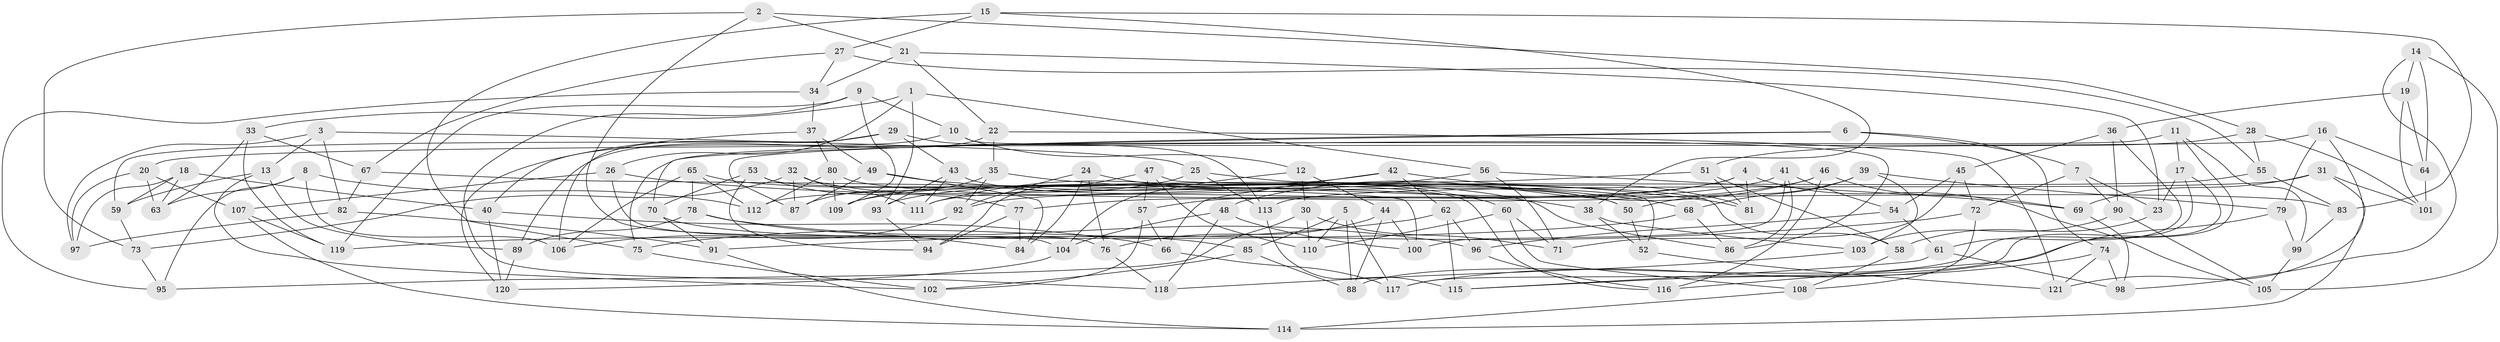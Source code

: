 // Generated by graph-tools (version 1.1) at 2025/59/03/09/25 04:59:10]
// undirected, 121 vertices, 242 edges
graph export_dot {
graph [start="1"]
  node [color=gray90,style=filled];
  1;
  2;
  3;
  4;
  5;
  6;
  7;
  8;
  9;
  10;
  11;
  12;
  13;
  14;
  15;
  16;
  17;
  18;
  19;
  20;
  21;
  22;
  23;
  24;
  25;
  26;
  27;
  28;
  29;
  30;
  31;
  32;
  33;
  34;
  35;
  36;
  37;
  38;
  39;
  40;
  41;
  42;
  43;
  44;
  45;
  46;
  47;
  48;
  49;
  50;
  51;
  52;
  53;
  54;
  55;
  56;
  57;
  58;
  59;
  60;
  61;
  62;
  63;
  64;
  65;
  66;
  67;
  68;
  69;
  70;
  71;
  72;
  73;
  74;
  75;
  76;
  77;
  78;
  79;
  80;
  81;
  82;
  83;
  84;
  85;
  86;
  87;
  88;
  89;
  90;
  91;
  92;
  93;
  94;
  95;
  96;
  97;
  98;
  99;
  100;
  101;
  102;
  103;
  104;
  105;
  106;
  107;
  108;
  109;
  110;
  111;
  112;
  113;
  114;
  115;
  116;
  117;
  118;
  119;
  120;
  121;
  1 -- 93;
  1 -- 26;
  1 -- 33;
  1 -- 56;
  2 -- 73;
  2 -- 104;
  2 -- 21;
  2 -- 28;
  3 -- 97;
  3 -- 25;
  3 -- 13;
  3 -- 82;
  4 -- 105;
  4 -- 81;
  4 -- 92;
  4 -- 57;
  5 -- 117;
  5 -- 88;
  5 -- 110;
  5 -- 85;
  6 -- 87;
  6 -- 7;
  6 -- 70;
  6 -- 74;
  7 -- 23;
  7 -- 90;
  7 -- 72;
  8 -- 63;
  8 -- 112;
  8 -- 106;
  8 -- 95;
  9 -- 118;
  9 -- 109;
  9 -- 10;
  9 -- 119;
  10 -- 40;
  10 -- 86;
  10 -- 12;
  11 -- 116;
  11 -- 99;
  11 -- 75;
  11 -- 17;
  12 -- 44;
  12 -- 104;
  12 -- 30;
  13 -- 102;
  13 -- 89;
  13 -- 59;
  14 -- 98;
  14 -- 64;
  14 -- 105;
  14 -- 19;
  15 -- 83;
  15 -- 38;
  15 -- 27;
  15 -- 75;
  16 -- 79;
  16 -- 20;
  16 -- 121;
  16 -- 64;
  17 -- 88;
  17 -- 117;
  17 -- 23;
  18 -- 40;
  18 -- 97;
  18 -- 59;
  18 -- 63;
  19 -- 101;
  19 -- 36;
  19 -- 64;
  20 -- 63;
  20 -- 97;
  20 -- 107;
  21 -- 23;
  21 -- 22;
  21 -- 34;
  22 -- 89;
  22 -- 121;
  22 -- 35;
  23 -- 58;
  24 -- 76;
  24 -- 92;
  24 -- 60;
  24 -- 84;
  25 -- 58;
  25 -- 109;
  25 -- 113;
  26 -- 76;
  26 -- 107;
  26 -- 38;
  27 -- 67;
  27 -- 55;
  27 -- 34;
  28 -- 51;
  28 -- 101;
  28 -- 55;
  29 -- 43;
  29 -- 113;
  29 -- 106;
  29 -- 59;
  30 -- 110;
  30 -- 95;
  30 -- 71;
  31 -- 114;
  31 -- 69;
  31 -- 113;
  31 -- 101;
  32 -- 73;
  32 -- 87;
  32 -- 50;
  32 -- 111;
  33 -- 67;
  33 -- 63;
  33 -- 119;
  34 -- 95;
  34 -- 37;
  35 -- 81;
  35 -- 92;
  35 -- 87;
  36 -- 45;
  36 -- 90;
  36 -- 61;
  37 -- 120;
  37 -- 49;
  37 -- 80;
  38 -- 103;
  38 -- 52;
  39 -- 68;
  39 -- 79;
  39 -- 103;
  39 -- 50;
  40 -- 120;
  40 -- 66;
  41 -- 93;
  41 -- 86;
  41 -- 54;
  41 -- 100;
  42 -- 62;
  42 -- 111;
  42 -- 81;
  42 -- 66;
  43 -- 111;
  43 -- 93;
  43 -- 50;
  44 -- 76;
  44 -- 100;
  44 -- 88;
  45 -- 54;
  45 -- 72;
  45 -- 71;
  46 -- 69;
  46 -- 48;
  46 -- 116;
  46 -- 77;
  47 -- 94;
  47 -- 57;
  47 -- 52;
  47 -- 110;
  48 -- 104;
  48 -- 118;
  48 -- 100;
  49 -- 68;
  49 -- 84;
  49 -- 87;
  50 -- 52;
  51 -- 112;
  51 -- 58;
  51 -- 81;
  52 -- 121;
  53 -- 77;
  53 -- 70;
  53 -- 116;
  53 -- 94;
  54 -- 96;
  54 -- 61;
  55 -- 83;
  55 -- 111;
  56 -- 71;
  56 -- 69;
  56 -- 109;
  57 -- 66;
  57 -- 102;
  58 -- 108;
  59 -- 73;
  60 -- 110;
  60 -- 108;
  60 -- 71;
  61 -- 115;
  61 -- 98;
  62 -- 96;
  62 -- 75;
  62 -- 115;
  64 -- 101;
  65 -- 86;
  65 -- 112;
  65 -- 78;
  65 -- 106;
  66 -- 117;
  67 -- 100;
  67 -- 82;
  68 -- 86;
  68 -- 119;
  69 -- 98;
  70 -- 91;
  70 -- 85;
  72 -- 108;
  72 -- 91;
  73 -- 95;
  74 -- 98;
  74 -- 115;
  74 -- 121;
  75 -- 102;
  76 -- 118;
  77 -- 94;
  77 -- 84;
  78 -- 89;
  78 -- 84;
  78 -- 96;
  79 -- 99;
  79 -- 117;
  80 -- 83;
  80 -- 112;
  80 -- 109;
  82 -- 91;
  82 -- 97;
  83 -- 99;
  85 -- 88;
  85 -- 102;
  89 -- 120;
  90 -- 105;
  90 -- 103;
  91 -- 114;
  92 -- 106;
  93 -- 94;
  96 -- 116;
  99 -- 105;
  103 -- 118;
  104 -- 120;
  107 -- 119;
  107 -- 114;
  108 -- 114;
  113 -- 115;
}
